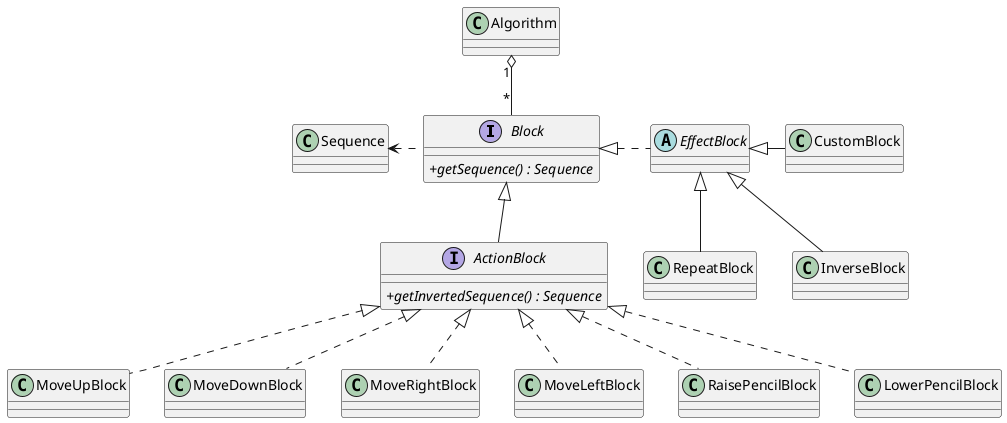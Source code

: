 @startuml
skinparam classAttributeIconSize 0

interface Block {
    {abstract}+ getSequence() : Sequence
}

interface ActionBlock {
    {abstract}+ getInvertedSequence() : Sequence
}

abstract class EffectBlock {

}

class MoveUpBlock {

}

class MoveDownBlock {

}

class MoveRightBlock {

}

class MoveLeftBlock {

}

class RaisePencilBlock {

}

class LowerPencilBlock {

}

class RepeatBlock {

}

class InverseBlock {

}

class CustomBlock {

}

Algorithm "1" o-- "*" Block

Sequence <..right Block
Block <|..right EffectBlock

Block <|--down ActionBlock
EffectBlock <|--right CustomBlock

EffectBlock <|-- RepeatBlock
EffectBlock <|-- InverseBlock

ActionBlock <|.. MoveUpBlock
ActionBlock <|.. MoveDownBlock
ActionBlock <|.. MoveRightBlock
ActionBlock <|.. MoveLeftBlock
ActionBlock <|.. LowerPencilBlock
ActionBlock <|.. RaisePencilBlock



@enduml